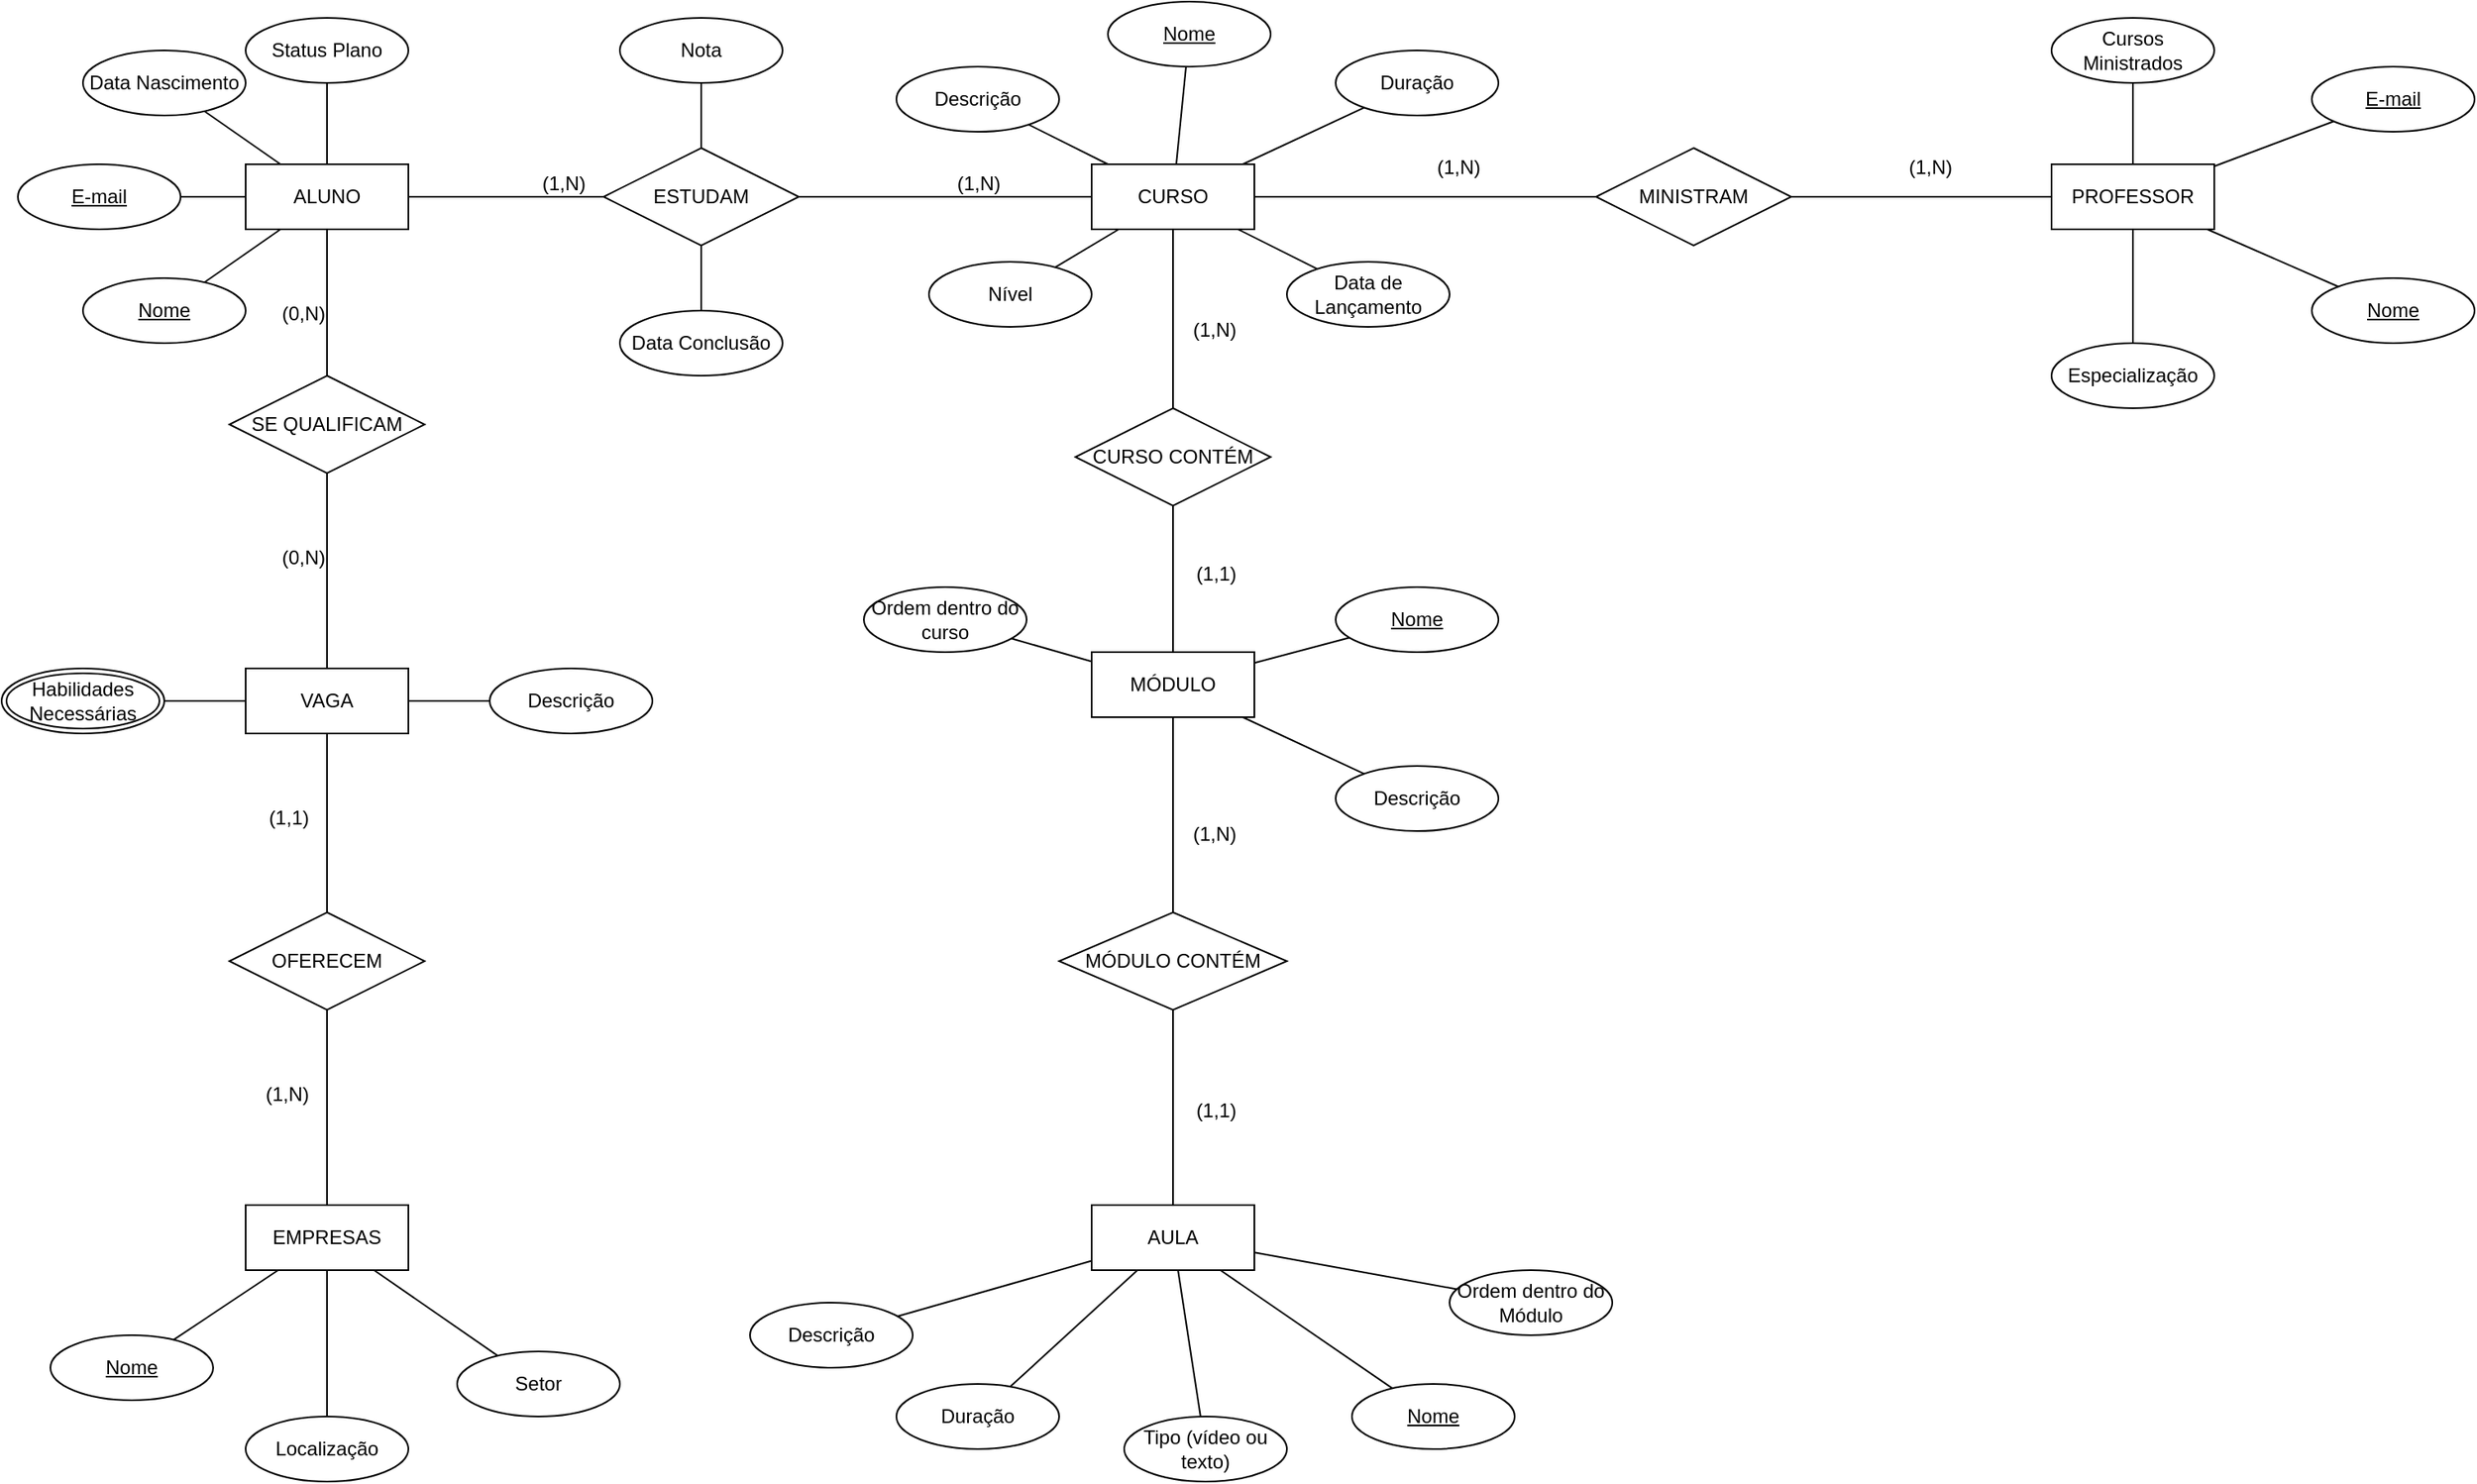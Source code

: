 <mxfile version="24.8.3">
  <diagram name="Page-1" id="-omX-KY2u4bKSU9Vu2pH">
    <mxGraphModel dx="1430" dy="724" grid="1" gridSize="10" guides="1" tooltips="1" connect="1" arrows="1" fold="1" page="1" pageScale="1" pageWidth="827" pageHeight="1169" math="0" shadow="0">
      <root>
        <mxCell id="0" />
        <mxCell id="1" parent="0" />
        <mxCell id="84Rggwo5Q6fRoOFXzcfN-1" value="&lt;div&gt;ALUNO&lt;/div&gt;" style="whiteSpace=wrap;html=1;align=center;" parent="1" vertex="1">
          <mxGeometry x="200" y="130" width="100" height="40" as="geometry" />
        </mxCell>
        <mxCell id="84Rggwo5Q6fRoOFXzcfN-2" value="&lt;u&gt;E-mail&lt;/u&gt;" style="ellipse;whiteSpace=wrap;html=1;align=center;" parent="1" vertex="1">
          <mxGeometry x="60" y="130" width="100" height="40" as="geometry" />
        </mxCell>
        <mxCell id="84Rggwo5Q6fRoOFXzcfN-3" value="Data Nascimento" style="ellipse;whiteSpace=wrap;html=1;align=center;" parent="1" vertex="1">
          <mxGeometry x="100" y="60" width="100" height="40" as="geometry" />
        </mxCell>
        <mxCell id="84Rggwo5Q6fRoOFXzcfN-4" value="Status Plano" style="ellipse;whiteSpace=wrap;html=1;align=center;" parent="1" vertex="1">
          <mxGeometry x="200" y="40" width="100" height="40" as="geometry" />
        </mxCell>
        <mxCell id="84Rggwo5Q6fRoOFXzcfN-6" value="" style="endArrow=none;html=1;rounded=0;" parent="1" source="84Rggwo5Q6fRoOFXzcfN-84" target="84Rggwo5Q6fRoOFXzcfN-1" edge="1">
          <mxGeometry relative="1" as="geometry">
            <mxPoint x="180" y="200.0" as="sourcePoint" />
            <mxPoint x="410" y="199.5" as="targetPoint" />
          </mxGeometry>
        </mxCell>
        <mxCell id="84Rggwo5Q6fRoOFXzcfN-7" value="" style="endArrow=none;html=1;rounded=0;" parent="1" source="84Rggwo5Q6fRoOFXzcfN-2" target="84Rggwo5Q6fRoOFXzcfN-1" edge="1">
          <mxGeometry relative="1" as="geometry">
            <mxPoint x="170" y="150" as="sourcePoint" />
            <mxPoint x="190" y="150" as="targetPoint" />
          </mxGeometry>
        </mxCell>
        <mxCell id="84Rggwo5Q6fRoOFXzcfN-9" value="ESTUDAM" style="shape=rhombus;perimeter=rhombusPerimeter;whiteSpace=wrap;html=1;align=center;" parent="1" vertex="1">
          <mxGeometry x="420" y="120" width="120" height="60" as="geometry" />
        </mxCell>
        <mxCell id="84Rggwo5Q6fRoOFXzcfN-10" value="" style="endArrow=none;html=1;rounded=0;" parent="1" source="84Rggwo5Q6fRoOFXzcfN-9" target="84Rggwo5Q6fRoOFXzcfN-1" edge="1">
          <mxGeometry relative="1" as="geometry">
            <mxPoint x="350" y="210" as="sourcePoint" />
            <mxPoint x="510" y="210" as="targetPoint" />
          </mxGeometry>
        </mxCell>
        <mxCell id="84Rggwo5Q6fRoOFXzcfN-11" value="&lt;div&gt;(1,N)&lt;/div&gt;" style="resizable=0;html=1;whiteSpace=wrap;align=right;verticalAlign=bottom;" parent="84Rggwo5Q6fRoOFXzcfN-10" connectable="0" vertex="1">
          <mxGeometry x="1" relative="1" as="geometry">
            <mxPoint x="110" as="offset" />
          </mxGeometry>
        </mxCell>
        <mxCell id="84Rggwo5Q6fRoOFXzcfN-12" value="CURSO" style="whiteSpace=wrap;html=1;align=center;" parent="1" vertex="1">
          <mxGeometry x="720" y="130" width="100" height="40" as="geometry" />
        </mxCell>
        <mxCell id="84Rggwo5Q6fRoOFXzcfN-13" value="Nome" style="ellipse;whiteSpace=wrap;html=1;align=center;fontStyle=4;" parent="1" vertex="1">
          <mxGeometry x="730" y="30" width="100" height="40" as="geometry" />
        </mxCell>
        <mxCell id="84Rggwo5Q6fRoOFXzcfN-14" value="Descrição" style="ellipse;whiteSpace=wrap;html=1;align=center;" parent="1" vertex="1">
          <mxGeometry x="600" y="70" width="100" height="40" as="geometry" />
        </mxCell>
        <mxCell id="84Rggwo5Q6fRoOFXzcfN-15" value="Nível" style="ellipse;whiteSpace=wrap;html=1;align=center;" parent="1" vertex="1">
          <mxGeometry x="620" y="190" width="100" height="40" as="geometry" />
        </mxCell>
        <mxCell id="84Rggwo5Q6fRoOFXzcfN-16" value="Data de Lançamento" style="ellipse;whiteSpace=wrap;html=1;align=center;" parent="1" vertex="1">
          <mxGeometry x="840" y="190" width="100" height="40" as="geometry" />
        </mxCell>
        <mxCell id="84Rggwo5Q6fRoOFXzcfN-17" value="Duração" style="ellipse;whiteSpace=wrap;html=1;align=center;" parent="1" vertex="1">
          <mxGeometry x="870" y="60" width="100" height="40" as="geometry" />
        </mxCell>
        <mxCell id="84Rggwo5Q6fRoOFXzcfN-18" value="" style="endArrow=none;html=1;rounded=0;" parent="1" source="84Rggwo5Q6fRoOFXzcfN-13" target="84Rggwo5Q6fRoOFXzcfN-12" edge="1">
          <mxGeometry relative="1" as="geometry">
            <mxPoint x="420" y="410" as="sourcePoint" />
            <mxPoint x="580" y="410" as="targetPoint" />
          </mxGeometry>
        </mxCell>
        <mxCell id="84Rggwo5Q6fRoOFXzcfN-19" value="" style="endArrow=none;html=1;rounded=0;" parent="1" source="84Rggwo5Q6fRoOFXzcfN-14" target="84Rggwo5Q6fRoOFXzcfN-12" edge="1">
          <mxGeometry relative="1" as="geometry">
            <mxPoint x="482" y="432" as="sourcePoint" />
            <mxPoint x="514" y="450" as="targetPoint" />
          </mxGeometry>
        </mxCell>
        <mxCell id="84Rggwo5Q6fRoOFXzcfN-20" value="" style="endArrow=none;html=1;rounded=0;" parent="1" source="84Rggwo5Q6fRoOFXzcfN-15" target="84Rggwo5Q6fRoOFXzcfN-12" edge="1">
          <mxGeometry relative="1" as="geometry">
            <mxPoint x="492" y="442" as="sourcePoint" />
            <mxPoint x="524" y="460" as="targetPoint" />
          </mxGeometry>
        </mxCell>
        <mxCell id="84Rggwo5Q6fRoOFXzcfN-21" value="" style="endArrow=none;html=1;rounded=0;" parent="1" source="84Rggwo5Q6fRoOFXzcfN-12" target="84Rggwo5Q6fRoOFXzcfN-17" edge="1">
          <mxGeometry relative="1" as="geometry">
            <mxPoint x="502" y="452" as="sourcePoint" />
            <mxPoint x="534" y="470" as="targetPoint" />
          </mxGeometry>
        </mxCell>
        <mxCell id="84Rggwo5Q6fRoOFXzcfN-22" value="MINISTRAM" style="shape=rhombus;perimeter=rhombusPerimeter;whiteSpace=wrap;html=1;align=center;" parent="1" vertex="1">
          <mxGeometry x="1030" y="120" width="120" height="60" as="geometry" />
        </mxCell>
        <mxCell id="84Rggwo5Q6fRoOFXzcfN-23" value="" style="endArrow=none;html=1;rounded=0;" parent="1" source="84Rggwo5Q6fRoOFXzcfN-22" target="84Rggwo5Q6fRoOFXzcfN-12" edge="1">
          <mxGeometry relative="1" as="geometry">
            <mxPoint x="750" y="410" as="sourcePoint" />
            <mxPoint x="910" y="410" as="targetPoint" />
          </mxGeometry>
        </mxCell>
        <mxCell id="84Rggwo5Q6fRoOFXzcfN-24" value="(1,N)" style="resizable=0;html=1;whiteSpace=wrap;align=right;verticalAlign=bottom;" parent="84Rggwo5Q6fRoOFXzcfN-23" connectable="0" vertex="1">
          <mxGeometry x="1" relative="1" as="geometry">
            <mxPoint x="140" y="-10" as="offset" />
          </mxGeometry>
        </mxCell>
        <mxCell id="84Rggwo5Q6fRoOFXzcfN-25" value="PROFESSOR" style="whiteSpace=wrap;html=1;align=center;" parent="1" vertex="1">
          <mxGeometry x="1310" y="130" width="100" height="40" as="geometry" />
        </mxCell>
        <mxCell id="84Rggwo5Q6fRoOFXzcfN-26" value="" style="endArrow=none;html=1;rounded=0;entryX=0;entryY=0.5;entryDx=0;entryDy=0;exitX=1;exitY=0.5;exitDx=0;exitDy=0;" parent="1" source="84Rggwo5Q6fRoOFXzcfN-22" target="84Rggwo5Q6fRoOFXzcfN-25" edge="1">
          <mxGeometry relative="1" as="geometry">
            <mxPoint x="880" y="410" as="sourcePoint" />
            <mxPoint x="1040" y="410" as="targetPoint" />
          </mxGeometry>
        </mxCell>
        <mxCell id="84Rggwo5Q6fRoOFXzcfN-27" value="(1,N)" style="resizable=0;html=1;whiteSpace=wrap;align=right;verticalAlign=bottom;" parent="84Rggwo5Q6fRoOFXzcfN-26" connectable="0" vertex="1">
          <mxGeometry x="1" relative="1" as="geometry">
            <mxPoint x="-60" y="-10" as="offset" />
          </mxGeometry>
        </mxCell>
        <mxCell id="84Rggwo5Q6fRoOFXzcfN-28" value="Nome" style="ellipse;whiteSpace=wrap;html=1;align=center;fontStyle=4;" parent="1" vertex="1">
          <mxGeometry x="1470" y="200" width="100" height="40" as="geometry" />
        </mxCell>
        <mxCell id="84Rggwo5Q6fRoOFXzcfN-29" value="Cursos Ministrados" style="ellipse;whiteSpace=wrap;html=1;align=center;" parent="1" vertex="1">
          <mxGeometry x="1310" y="40" width="100" height="40" as="geometry" />
        </mxCell>
        <mxCell id="84Rggwo5Q6fRoOFXzcfN-30" value="Especialização" style="ellipse;whiteSpace=wrap;html=1;align=center;" parent="1" vertex="1">
          <mxGeometry x="1310" y="240" width="100" height="40" as="geometry" />
        </mxCell>
        <mxCell id="84Rggwo5Q6fRoOFXzcfN-32" value="&lt;u&gt;E-mail&lt;/u&gt;" style="ellipse;whiteSpace=wrap;html=1;align=center;" parent="1" vertex="1">
          <mxGeometry x="1470" y="70" width="100" height="40" as="geometry" />
        </mxCell>
        <mxCell id="84Rggwo5Q6fRoOFXzcfN-33" value="" style="endArrow=none;html=1;rounded=0;" parent="1" source="84Rggwo5Q6fRoOFXzcfN-29" target="84Rggwo5Q6fRoOFXzcfN-25" edge="1">
          <mxGeometry relative="1" as="geometry">
            <mxPoint x="1040" y="410" as="sourcePoint" />
            <mxPoint x="1200" y="410" as="targetPoint" />
          </mxGeometry>
        </mxCell>
        <mxCell id="84Rggwo5Q6fRoOFXzcfN-34" value="" style="endArrow=none;html=1;rounded=0;" parent="1" source="84Rggwo5Q6fRoOFXzcfN-32" target="84Rggwo5Q6fRoOFXzcfN-25" edge="1">
          <mxGeometry relative="1" as="geometry">
            <mxPoint x="1020" y="430" as="sourcePoint" />
            <mxPoint x="1140" y="460" as="targetPoint" />
          </mxGeometry>
        </mxCell>
        <mxCell id="84Rggwo5Q6fRoOFXzcfN-35" value="" style="endArrow=none;html=1;rounded=0;" parent="1" source="84Rggwo5Q6fRoOFXzcfN-25" target="84Rggwo5Q6fRoOFXzcfN-30" edge="1">
          <mxGeometry relative="1" as="geometry">
            <mxPoint x="1030" y="440" as="sourcePoint" />
            <mxPoint x="1095" y="470" as="targetPoint" />
          </mxGeometry>
        </mxCell>
        <mxCell id="84Rggwo5Q6fRoOFXzcfN-36" value="MÓDULO" style="whiteSpace=wrap;html=1;align=center;" parent="1" vertex="1">
          <mxGeometry x="720" y="430" width="100" height="40" as="geometry" />
        </mxCell>
        <mxCell id="84Rggwo5Q6fRoOFXzcfN-37" value="" style="endArrow=none;html=1;rounded=0;" parent="1" source="84Rggwo5Q6fRoOFXzcfN-95" target="84Rggwo5Q6fRoOFXzcfN-36" edge="1">
          <mxGeometry relative="1" as="geometry">
            <mxPoint x="770" y="330" as="sourcePoint" />
            <mxPoint x="769.75" y="420" as="targetPoint" />
          </mxGeometry>
        </mxCell>
        <mxCell id="84Rggwo5Q6fRoOFXzcfN-38" value="(1,1)" style="resizable=0;html=1;whiteSpace=wrap;align=right;verticalAlign=bottom;" parent="84Rggwo5Q6fRoOFXzcfN-37" connectable="0" vertex="1">
          <mxGeometry x="1" relative="1" as="geometry">
            <mxPoint x="40" y="-40" as="offset" />
          </mxGeometry>
        </mxCell>
        <mxCell id="84Rggwo5Q6fRoOFXzcfN-39" value="" style="endArrow=none;html=1;rounded=0;" parent="1" source="84Rggwo5Q6fRoOFXzcfN-95" target="84Rggwo5Q6fRoOFXzcfN-12" edge="1">
          <mxGeometry relative="1" as="geometry">
            <mxPoint x="770" y="270" as="sourcePoint" />
            <mxPoint x="610" y="610" as="targetPoint" />
          </mxGeometry>
        </mxCell>
        <mxCell id="84Rggwo5Q6fRoOFXzcfN-40" value="(1,N)" style="resizable=0;html=1;whiteSpace=wrap;align=right;verticalAlign=bottom;" parent="84Rggwo5Q6fRoOFXzcfN-39" connectable="0" vertex="1">
          <mxGeometry x="1" relative="1" as="geometry">
            <mxPoint x="40" y="70" as="offset" />
          </mxGeometry>
        </mxCell>
        <mxCell id="84Rggwo5Q6fRoOFXzcfN-41" value="Ordem dentro do curso" style="ellipse;whiteSpace=wrap;html=1;align=center;" parent="1" vertex="1">
          <mxGeometry x="580" y="390" width="100" height="40" as="geometry" />
        </mxCell>
        <mxCell id="84Rggwo5Q6fRoOFXzcfN-42" value="Descrição" style="ellipse;whiteSpace=wrap;html=1;align=center;" parent="1" vertex="1">
          <mxGeometry x="870" y="500" width="100" height="40" as="geometry" />
        </mxCell>
        <mxCell id="84Rggwo5Q6fRoOFXzcfN-43" value="" style="endArrow=none;html=1;rounded=0;" parent="1" source="84Rggwo5Q6fRoOFXzcfN-42" target="84Rggwo5Q6fRoOFXzcfN-36" edge="1">
          <mxGeometry relative="1" as="geometry">
            <mxPoint x="450" y="810" as="sourcePoint" />
            <mxPoint x="610" y="810" as="targetPoint" />
          </mxGeometry>
        </mxCell>
        <mxCell id="84Rggwo5Q6fRoOFXzcfN-44" value="" style="endArrow=none;html=1;rounded=0;" parent="1" source="84Rggwo5Q6fRoOFXzcfN-36" target="84Rggwo5Q6fRoOFXzcfN-41" edge="1">
          <mxGeometry relative="1" as="geometry">
            <mxPoint x="465" y="796" as="sourcePoint" />
            <mxPoint x="500" y="770" as="targetPoint" />
          </mxGeometry>
        </mxCell>
        <mxCell id="84Rggwo5Q6fRoOFXzcfN-45" value="" style="endArrow=none;html=1;rounded=0;" parent="1" source="84Rggwo5Q6fRoOFXzcfN-36" target="84Rggwo5Q6fRoOFXzcfN-61" edge="1">
          <mxGeometry relative="1" as="geometry">
            <mxPoint x="820" y="450" as="sourcePoint" />
            <mxPoint x="624.645" y="714.142" as="targetPoint" />
          </mxGeometry>
        </mxCell>
        <mxCell id="84Rggwo5Q6fRoOFXzcfN-46" value="MÓDULO CONTÉM" style="shape=rhombus;perimeter=rhombusPerimeter;whiteSpace=wrap;html=1;align=center;" parent="1" vertex="1">
          <mxGeometry x="700" y="590" width="140" height="60" as="geometry" />
        </mxCell>
        <mxCell id="84Rggwo5Q6fRoOFXzcfN-47" value="" style="endArrow=none;html=1;rounded=0;" parent="1" source="84Rggwo5Q6fRoOFXzcfN-46" target="84Rggwo5Q6fRoOFXzcfN-36" edge="1">
          <mxGeometry relative="1" as="geometry">
            <mxPoint x="450" y="910" as="sourcePoint" />
            <mxPoint x="610" y="910" as="targetPoint" />
          </mxGeometry>
        </mxCell>
        <mxCell id="84Rggwo5Q6fRoOFXzcfN-48" value="(1,N)" style="resizable=0;html=1;whiteSpace=wrap;align=right;verticalAlign=bottom;" parent="84Rggwo5Q6fRoOFXzcfN-47" connectable="0" vertex="1">
          <mxGeometry x="1" relative="1" as="geometry">
            <mxPoint x="40" y="80" as="offset" />
          </mxGeometry>
        </mxCell>
        <mxCell id="84Rggwo5Q6fRoOFXzcfN-49" value="AULA" style="whiteSpace=wrap;html=1;align=center;" parent="1" vertex="1">
          <mxGeometry x="720" y="770" width="100" height="40" as="geometry" />
        </mxCell>
        <mxCell id="84Rggwo5Q6fRoOFXzcfN-50" value="" style="endArrow=none;html=1;rounded=0;entryX=0.5;entryY=0;entryDx=0;entryDy=0;exitX=0.5;exitY=1;exitDx=0;exitDy=0;" parent="1" source="84Rggwo5Q6fRoOFXzcfN-46" target="84Rggwo5Q6fRoOFXzcfN-49" edge="1">
          <mxGeometry relative="1" as="geometry">
            <mxPoint x="450" y="910" as="sourcePoint" />
            <mxPoint x="610" y="910" as="targetPoint" />
          </mxGeometry>
        </mxCell>
        <mxCell id="84Rggwo5Q6fRoOFXzcfN-51" value="(1,1)" style="resizable=0;html=1;whiteSpace=wrap;align=right;verticalAlign=bottom;" parent="84Rggwo5Q6fRoOFXzcfN-50" connectable="0" vertex="1">
          <mxGeometry x="1" relative="1" as="geometry">
            <mxPoint x="40" y="-50" as="offset" />
          </mxGeometry>
        </mxCell>
        <mxCell id="84Rggwo5Q6fRoOFXzcfN-52" value="Ordem dentro do Módulo" style="ellipse;whiteSpace=wrap;html=1;align=center;" parent="1" vertex="1">
          <mxGeometry x="940" y="810" width="100" height="40" as="geometry" />
        </mxCell>
        <mxCell id="84Rggwo5Q6fRoOFXzcfN-53" value="Tipo (vídeo ou texto)" style="ellipse;whiteSpace=wrap;html=1;align=center;" parent="1" vertex="1">
          <mxGeometry x="740" y="900" width="100" height="40" as="geometry" />
        </mxCell>
        <mxCell id="84Rggwo5Q6fRoOFXzcfN-54" value="Descrição" style="ellipse;whiteSpace=wrap;html=1;align=center;" parent="1" vertex="1">
          <mxGeometry x="510" y="830" width="100" height="40" as="geometry" />
        </mxCell>
        <mxCell id="84Rggwo5Q6fRoOFXzcfN-55" value="Duração" style="ellipse;whiteSpace=wrap;html=1;align=center;" parent="1" vertex="1">
          <mxGeometry x="600" y="880" width="100" height="40" as="geometry" />
        </mxCell>
        <mxCell id="84Rggwo5Q6fRoOFXzcfN-56" value="" style="endArrow=none;html=1;rounded=0;" parent="1" source="84Rggwo5Q6fRoOFXzcfN-54" target="84Rggwo5Q6fRoOFXzcfN-49" edge="1">
          <mxGeometry relative="1" as="geometry">
            <mxPoint x="450" y="810" as="sourcePoint" />
            <mxPoint x="610" y="810" as="targetPoint" />
          </mxGeometry>
        </mxCell>
        <mxCell id="84Rggwo5Q6fRoOFXzcfN-57" value="" style="endArrow=none;html=1;rounded=0;" parent="1" source="84Rggwo5Q6fRoOFXzcfN-55" target="84Rggwo5Q6fRoOFXzcfN-49" edge="1">
          <mxGeometry relative="1" as="geometry">
            <mxPoint x="480" y="1000" as="sourcePoint" />
            <mxPoint x="525" y="1020" as="targetPoint" />
          </mxGeometry>
        </mxCell>
        <mxCell id="84Rggwo5Q6fRoOFXzcfN-58" value="" style="endArrow=none;html=1;rounded=0;" parent="1" source="84Rggwo5Q6fRoOFXzcfN-49" target="84Rggwo5Q6fRoOFXzcfN-53" edge="1">
          <mxGeometry relative="1" as="geometry">
            <mxPoint x="490" y="1010" as="sourcePoint" />
            <mxPoint x="535" y="1030" as="targetPoint" />
          </mxGeometry>
        </mxCell>
        <mxCell id="84Rggwo5Q6fRoOFXzcfN-59" value="" style="endArrow=none;html=1;rounded=0;" parent="1" source="84Rggwo5Q6fRoOFXzcfN-49" target="84Rggwo5Q6fRoOFXzcfN-52" edge="1">
          <mxGeometry relative="1" as="geometry">
            <mxPoint x="510" y="1030" as="sourcePoint" />
            <mxPoint x="555" y="1050" as="targetPoint" />
          </mxGeometry>
        </mxCell>
        <mxCell id="84Rggwo5Q6fRoOFXzcfN-60" value="Nome" style="ellipse;whiteSpace=wrap;html=1;align=center;fontStyle=4;" parent="1" vertex="1">
          <mxGeometry x="880" y="880" width="100" height="40" as="geometry" />
        </mxCell>
        <mxCell id="84Rggwo5Q6fRoOFXzcfN-61" value="Nome" style="ellipse;whiteSpace=wrap;html=1;align=center;fontStyle=4;" parent="1" vertex="1">
          <mxGeometry x="870" y="390" width="100" height="40" as="geometry" />
        </mxCell>
        <mxCell id="84Rggwo5Q6fRoOFXzcfN-62" value="EMPRESAS" style="whiteSpace=wrap;html=1;align=center;" parent="1" vertex="1">
          <mxGeometry x="200" y="770" width="100" height="40" as="geometry" />
        </mxCell>
        <mxCell id="84Rggwo5Q6fRoOFXzcfN-63" value="Nome" style="ellipse;whiteSpace=wrap;html=1;align=center;fontStyle=4;" parent="1" vertex="1">
          <mxGeometry x="80" y="850" width="100" height="40" as="geometry" />
        </mxCell>
        <mxCell id="84Rggwo5Q6fRoOFXzcfN-64" value="Setor" style="ellipse;whiteSpace=wrap;html=1;align=center;" parent="1" vertex="1">
          <mxGeometry x="330" y="860" width="100" height="40" as="geometry" />
        </mxCell>
        <mxCell id="84Rggwo5Q6fRoOFXzcfN-65" value="Localização" style="ellipse;whiteSpace=wrap;html=1;align=center;" parent="1" vertex="1">
          <mxGeometry x="200" y="900" width="100" height="40" as="geometry" />
        </mxCell>
        <mxCell id="84Rggwo5Q6fRoOFXzcfN-66" value="VAGA" style="whiteSpace=wrap;html=1;align=center;" parent="1" vertex="1">
          <mxGeometry x="200" y="440" width="100" height="40" as="geometry" />
        </mxCell>
        <mxCell id="84Rggwo5Q6fRoOFXzcfN-67" value="" style="endArrow=none;html=1;rounded=0;" parent="1" source="CaM7xlCMLQ7idXJdT8iR-3" target="84Rggwo5Q6fRoOFXzcfN-62" edge="1">
          <mxGeometry relative="1" as="geometry">
            <mxPoint x="250" y="650" as="sourcePoint" />
            <mxPoint x="205" y="630" as="targetPoint" />
          </mxGeometry>
        </mxCell>
        <mxCell id="84Rggwo5Q6fRoOFXzcfN-68" value="(1,N)" style="resizable=0;html=1;whiteSpace=wrap;align=right;verticalAlign=bottom;" parent="84Rggwo5Q6fRoOFXzcfN-67" connectable="0" vertex="1">
          <mxGeometry x="1" relative="1" as="geometry">
            <mxPoint x="-10" y="-60" as="offset" />
          </mxGeometry>
        </mxCell>
        <mxCell id="84Rggwo5Q6fRoOFXzcfN-69" value="" style="endArrow=none;html=1;rounded=0;" parent="1" source="CaM7xlCMLQ7idXJdT8iR-3" target="84Rggwo5Q6fRoOFXzcfN-66" edge="1">
          <mxGeometry relative="1" as="geometry">
            <mxPoint x="250" y="590" as="sourcePoint" />
            <mxPoint x="-60" y="590" as="targetPoint" />
          </mxGeometry>
        </mxCell>
        <mxCell id="84Rggwo5Q6fRoOFXzcfN-70" value="(1,1)" style="resizable=0;html=1;whiteSpace=wrap;align=right;verticalAlign=bottom;" parent="84Rggwo5Q6fRoOFXzcfN-69" connectable="0" vertex="1">
          <mxGeometry x="1" relative="1" as="geometry">
            <mxPoint x="-10" y="60" as="offset" />
          </mxGeometry>
        </mxCell>
        <mxCell id="84Rggwo5Q6fRoOFXzcfN-71" value="" style="endArrow=none;html=1;rounded=0;" parent="1" source="84Rggwo5Q6fRoOFXzcfN-62" target="84Rggwo5Q6fRoOFXzcfN-63" edge="1">
          <mxGeometry relative="1" as="geometry">
            <mxPoint x="144.64" y="670" as="sourcePoint" />
            <mxPoint x="139.995" y="835.858" as="targetPoint" />
          </mxGeometry>
        </mxCell>
        <mxCell id="84Rggwo5Q6fRoOFXzcfN-74" value="Descrição" style="ellipse;whiteSpace=wrap;html=1;align=center;" parent="1" vertex="1">
          <mxGeometry x="350" y="440" width="100" height="40" as="geometry" />
        </mxCell>
        <mxCell id="84Rggwo5Q6fRoOFXzcfN-76" value="SE QUALIFICAM" style="shape=rhombus;perimeter=rhombusPerimeter;whiteSpace=wrap;html=1;align=center;" parent="1" vertex="1">
          <mxGeometry x="190" y="260" width="120" height="60" as="geometry" />
        </mxCell>
        <mxCell id="84Rggwo5Q6fRoOFXzcfN-78" value="" style="endArrow=none;html=1;rounded=0;" parent="1" source="CaM7xlCMLQ7idXJdT8iR-9" target="84Rggwo5Q6fRoOFXzcfN-66" edge="1">
          <mxGeometry relative="1" as="geometry">
            <mxPoint x="150" y="460" as="sourcePoint" />
            <mxPoint x="250" y="490" as="targetPoint" />
          </mxGeometry>
        </mxCell>
        <mxCell id="84Rggwo5Q6fRoOFXzcfN-79" value="" style="endArrow=none;html=1;rounded=0;" parent="1" source="84Rggwo5Q6fRoOFXzcfN-66" target="84Rggwo5Q6fRoOFXzcfN-74" edge="1">
          <mxGeometry relative="1" as="geometry">
            <mxPoint x="215" y="510" as="sourcePoint" />
            <mxPoint x="260" y="500" as="targetPoint" />
          </mxGeometry>
        </mxCell>
        <mxCell id="84Rggwo5Q6fRoOFXzcfN-80" value="" style="endArrow=none;html=1;rounded=0;" parent="1" source="84Rggwo5Q6fRoOFXzcfN-76" target="84Rggwo5Q6fRoOFXzcfN-1" edge="1">
          <mxGeometry relative="1" as="geometry">
            <mxPoint x="170" y="420" as="sourcePoint" />
            <mxPoint x="330" y="420" as="targetPoint" />
          </mxGeometry>
        </mxCell>
        <mxCell id="84Rggwo5Q6fRoOFXzcfN-81" value="(0,N)" style="resizable=0;html=1;whiteSpace=wrap;align=right;verticalAlign=bottom;" parent="84Rggwo5Q6fRoOFXzcfN-80" connectable="0" vertex="1">
          <mxGeometry x="1" relative="1" as="geometry">
            <mxPoint y="60" as="offset" />
          </mxGeometry>
        </mxCell>
        <mxCell id="84Rggwo5Q6fRoOFXzcfN-82" value="" style="endArrow=none;html=1;rounded=0;" parent="1" source="84Rggwo5Q6fRoOFXzcfN-76" target="84Rggwo5Q6fRoOFXzcfN-66" edge="1">
          <mxGeometry relative="1" as="geometry">
            <mxPoint x="147" y="290" as="sourcePoint" />
            <mxPoint x="330" y="420" as="targetPoint" />
          </mxGeometry>
        </mxCell>
        <mxCell id="84Rggwo5Q6fRoOFXzcfN-83" value="(0,N)" style="resizable=0;html=1;whiteSpace=wrap;align=right;verticalAlign=bottom;" parent="84Rggwo5Q6fRoOFXzcfN-82" connectable="0" vertex="1">
          <mxGeometry x="1" relative="1" as="geometry">
            <mxPoint y="-60" as="offset" />
          </mxGeometry>
        </mxCell>
        <mxCell id="84Rggwo5Q6fRoOFXzcfN-84" value="Nome" style="ellipse;whiteSpace=wrap;html=1;align=center;fontStyle=4;" parent="1" vertex="1">
          <mxGeometry x="100" y="200" width="100" height="40" as="geometry" />
        </mxCell>
        <mxCell id="84Rggwo5Q6fRoOFXzcfN-85" value="" style="endArrow=none;html=1;rounded=0;" parent="1" source="84Rggwo5Q6fRoOFXzcfN-12" target="84Rggwo5Q6fRoOFXzcfN-16" edge="1">
          <mxGeometry width="50" height="50" relative="1" as="geometry">
            <mxPoint x="890" y="330" as="sourcePoint" />
            <mxPoint x="940" y="280" as="targetPoint" />
          </mxGeometry>
        </mxCell>
        <mxCell id="84Rggwo5Q6fRoOFXzcfN-86" value="" style="endArrow=none;html=1;rounded=0;" parent="1" source="84Rggwo5Q6fRoOFXzcfN-9" target="84Rggwo5Q6fRoOFXzcfN-12" edge="1">
          <mxGeometry width="50" height="50" relative="1" as="geometry">
            <mxPoint x="890" y="330" as="sourcePoint" />
            <mxPoint x="940" y="280" as="targetPoint" />
          </mxGeometry>
        </mxCell>
        <mxCell id="84Rggwo5Q6fRoOFXzcfN-88" value="" style="endArrow=none;html=1;rounded=0;" parent="1" source="84Rggwo5Q6fRoOFXzcfN-25" target="84Rggwo5Q6fRoOFXzcfN-28" edge="1">
          <mxGeometry width="50" height="50" relative="1" as="geometry">
            <mxPoint x="1270" y="360" as="sourcePoint" />
            <mxPoint x="1320" y="310" as="targetPoint" />
          </mxGeometry>
        </mxCell>
        <mxCell id="84Rggwo5Q6fRoOFXzcfN-89" value="" style="endArrow=none;html=1;rounded=0;" parent="1" source="84Rggwo5Q6fRoOFXzcfN-49" target="84Rggwo5Q6fRoOFXzcfN-60" edge="1">
          <mxGeometry width="50" height="50" relative="1" as="geometry">
            <mxPoint x="940" y="640" as="sourcePoint" />
            <mxPoint x="990" y="590" as="targetPoint" />
          </mxGeometry>
        </mxCell>
        <mxCell id="84Rggwo5Q6fRoOFXzcfN-90" value="" style="endArrow=none;html=1;rounded=0;" parent="1" source="84Rggwo5Q6fRoOFXzcfN-3" target="84Rggwo5Q6fRoOFXzcfN-1" edge="1">
          <mxGeometry width="50" height="50" relative="1" as="geometry">
            <mxPoint x="400" y="190" as="sourcePoint" />
            <mxPoint x="450" y="140" as="targetPoint" />
          </mxGeometry>
        </mxCell>
        <mxCell id="84Rggwo5Q6fRoOFXzcfN-91" value="" style="endArrow=none;html=1;rounded=0;" parent="1" source="84Rggwo5Q6fRoOFXzcfN-65" target="84Rggwo5Q6fRoOFXzcfN-62" edge="1">
          <mxGeometry width="50" height="50" relative="1" as="geometry">
            <mxPoint x="210" y="905" as="sourcePoint" />
            <mxPoint x="260" y="855" as="targetPoint" />
          </mxGeometry>
        </mxCell>
        <mxCell id="84Rggwo5Q6fRoOFXzcfN-92" value="" style="endArrow=none;html=1;rounded=0;" parent="1" source="84Rggwo5Q6fRoOFXzcfN-62" target="84Rggwo5Q6fRoOFXzcfN-64" edge="1">
          <mxGeometry width="50" height="50" relative="1" as="geometry">
            <mxPoint x="380" y="720" as="sourcePoint" />
            <mxPoint x="430" y="670" as="targetPoint" />
          </mxGeometry>
        </mxCell>
        <mxCell id="84Rggwo5Q6fRoOFXzcfN-93" value="&amp;nbsp;" style="text;whiteSpace=wrap;html=1;" parent="1" vertex="1">
          <mxGeometry x="450" y="90" width="40" height="40" as="geometry" />
        </mxCell>
        <mxCell id="84Rggwo5Q6fRoOFXzcfN-94" value="&lt;div&gt;(1,N)&lt;/div&gt;" style="resizable=0;html=1;whiteSpace=wrap;align=right;verticalAlign=bottom;rotation=0;" parent="1" connectable="0" vertex="1">
          <mxGeometry x="660.0" y="140" as="geometry">
            <mxPoint x="5.073" y="10.544" as="offset" />
          </mxGeometry>
        </mxCell>
        <mxCell id="84Rggwo5Q6fRoOFXzcfN-95" value="CURSO CONTÉM" style="shape=rhombus;perimeter=rhombusPerimeter;whiteSpace=wrap;html=1;align=center;" parent="1" vertex="1">
          <mxGeometry x="710" y="280" width="120" height="60" as="geometry" />
        </mxCell>
        <mxCell id="84Rggwo5Q6fRoOFXzcfN-99" value="Data Conclusão" style="ellipse;whiteSpace=wrap;html=1;align=center;" parent="1" vertex="1">
          <mxGeometry x="430" y="220" width="100" height="40" as="geometry" />
        </mxCell>
        <mxCell id="84Rggwo5Q6fRoOFXzcfN-100" value="Nota" style="ellipse;whiteSpace=wrap;html=1;align=center;" parent="1" vertex="1">
          <mxGeometry x="430" y="40" width="100" height="40" as="geometry" />
        </mxCell>
        <mxCell id="84Rggwo5Q6fRoOFXzcfN-101" value="" style="endArrow=none;html=1;rounded=0;" parent="1" source="84Rggwo5Q6fRoOFXzcfN-99" target="84Rggwo5Q6fRoOFXzcfN-9" edge="1">
          <mxGeometry width="50" height="50" relative="1" as="geometry">
            <mxPoint x="430" y="120" as="sourcePoint" />
            <mxPoint x="298" y="99" as="targetPoint" />
          </mxGeometry>
        </mxCell>
        <mxCell id="84Rggwo5Q6fRoOFXzcfN-102" value="" style="endArrow=none;html=1;rounded=0;" parent="1" source="84Rggwo5Q6fRoOFXzcfN-100" target="84Rggwo5Q6fRoOFXzcfN-9" edge="1">
          <mxGeometry width="50" height="50" relative="1" as="geometry">
            <mxPoint x="283" y="150" as="sourcePoint" />
            <mxPoint x="308" y="109" as="targetPoint" />
          </mxGeometry>
        </mxCell>
        <mxCell id="CaM7xlCMLQ7idXJdT8iR-3" value="OFERECEM" style="shape=rhombus;perimeter=rhombusPerimeter;whiteSpace=wrap;html=1;align=center;" parent="1" vertex="1">
          <mxGeometry x="190" y="590" width="120" height="60" as="geometry" />
        </mxCell>
        <mxCell id="CaM7xlCMLQ7idXJdT8iR-4" value="" style="endArrow=none;html=1;rounded=0;" parent="1" source="84Rggwo5Q6fRoOFXzcfN-4" target="84Rggwo5Q6fRoOFXzcfN-1" edge="1">
          <mxGeometry width="50" height="50" relative="1" as="geometry">
            <mxPoint x="175" y="124" as="sourcePoint" />
            <mxPoint x="212" y="140" as="targetPoint" />
          </mxGeometry>
        </mxCell>
        <mxCell id="CaM7xlCMLQ7idXJdT8iR-9" value="Habilidades Necessárias" style="ellipse;shape=doubleEllipse;margin=3;whiteSpace=wrap;html=1;align=center;" parent="1" vertex="1">
          <mxGeometry x="50" y="440" width="100" height="40" as="geometry" />
        </mxCell>
      </root>
    </mxGraphModel>
  </diagram>
</mxfile>
